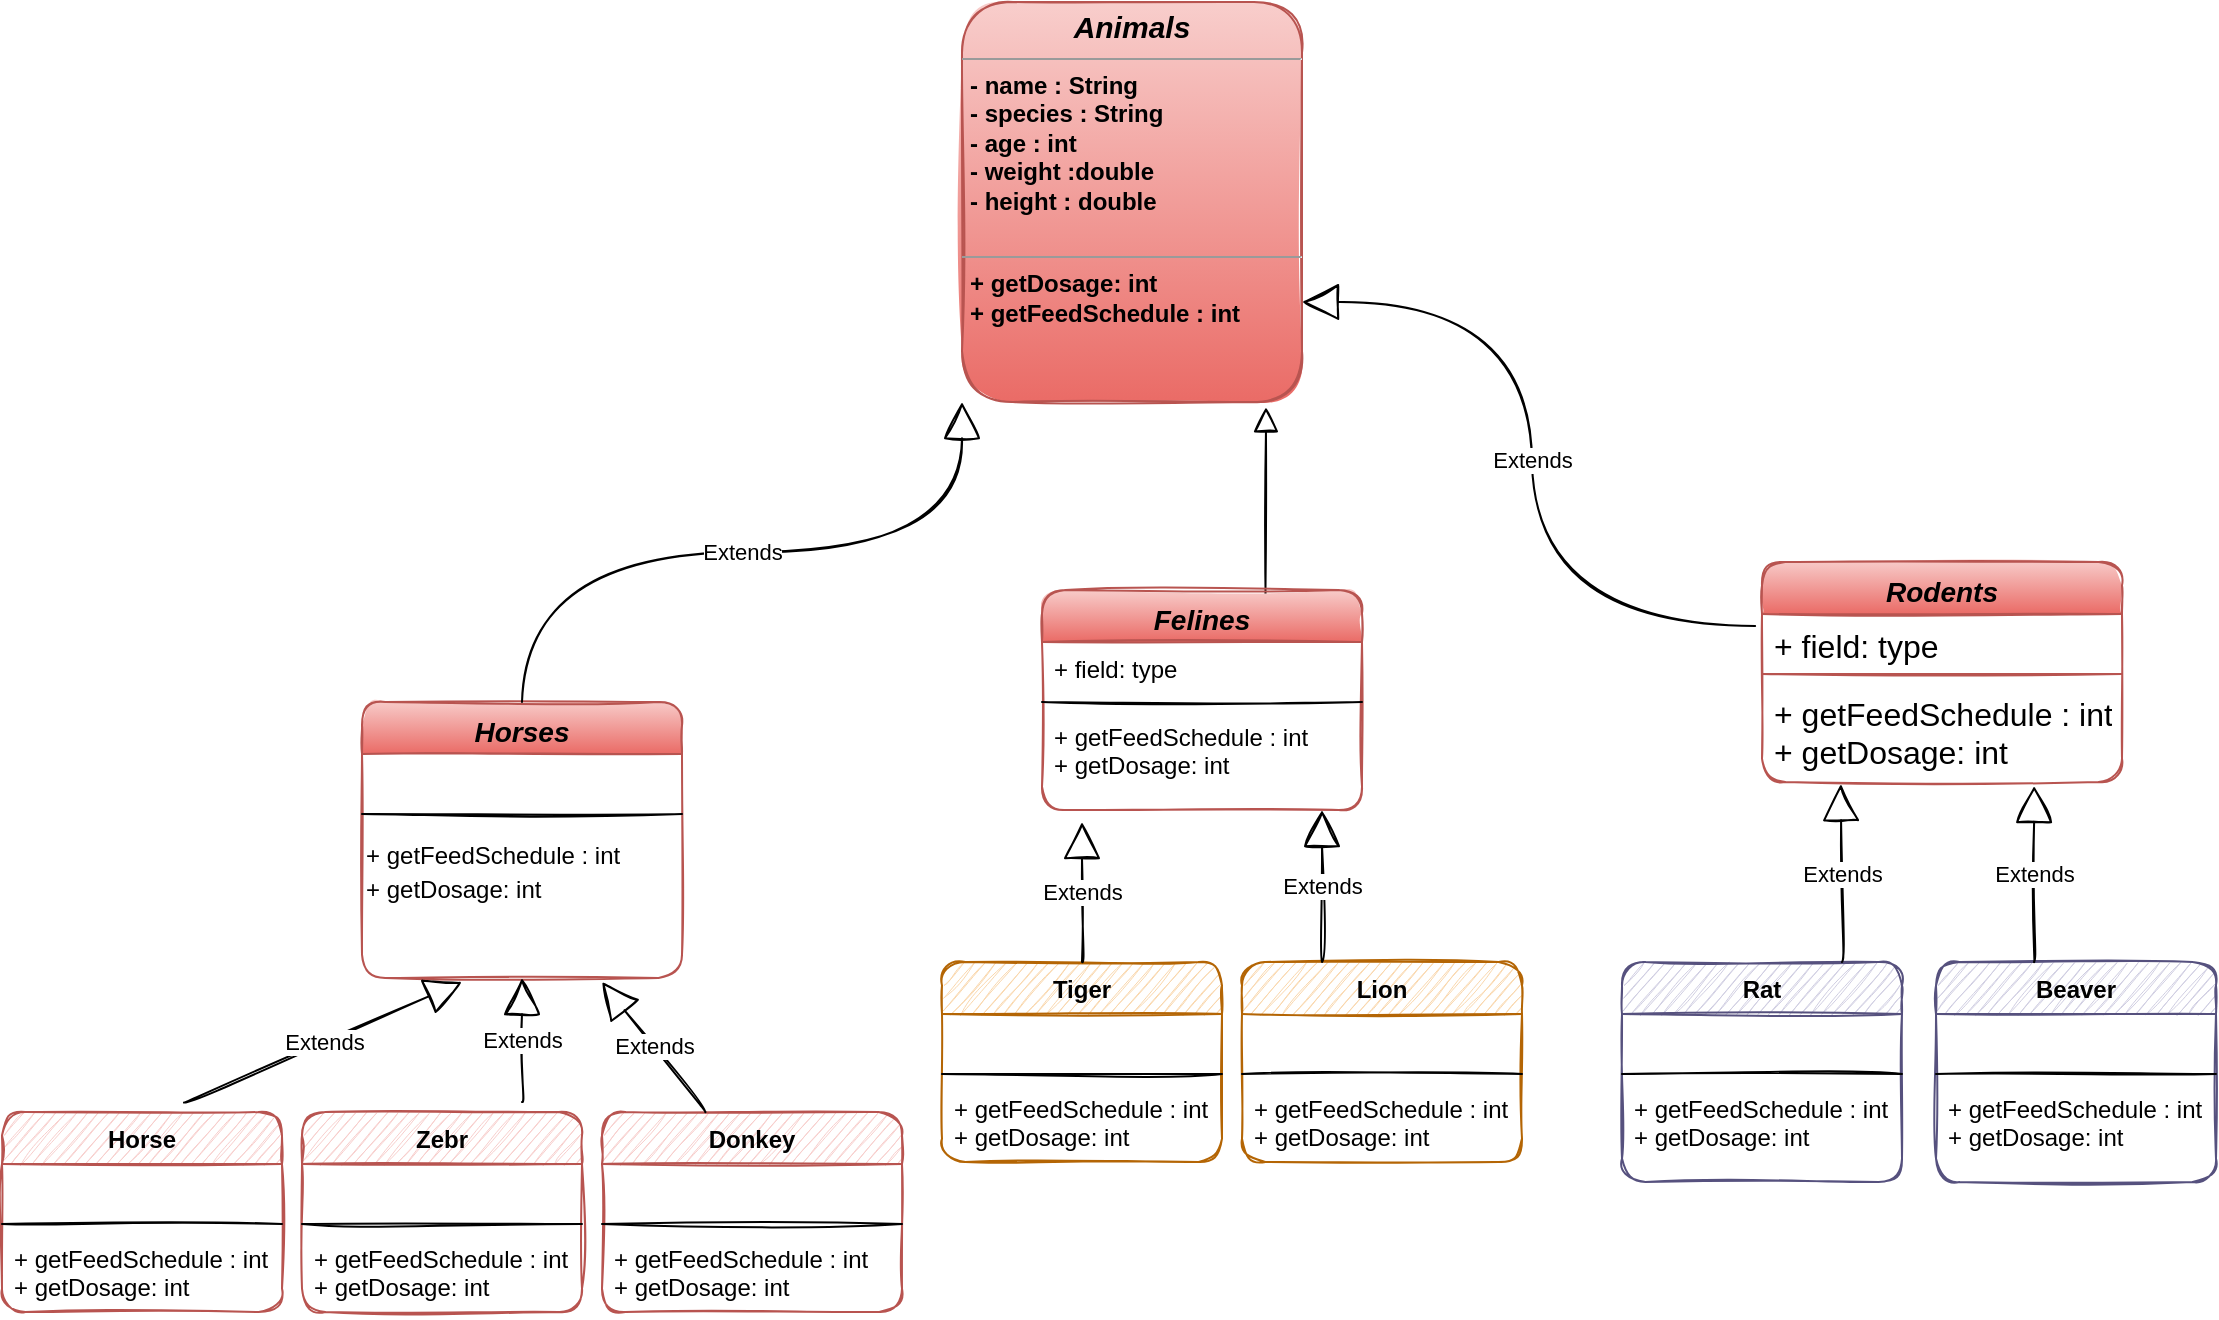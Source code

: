 <mxfile version="20.3.0" type="device"><diagram id="C5RBs43oDa-KdzZeNtuy" name="Page-1"><mxGraphModel dx="1739" dy="1594" grid="1" gridSize="10" guides="1" tooltips="1" connect="1" arrows="1" fold="1" page="1" pageScale="1" pageWidth="827" pageHeight="1169" math="0" shadow="0"><root><mxCell id="WIyWlLk6GJQsqaUBKTNV-0"/><mxCell id="WIyWlLk6GJQsqaUBKTNV-1" parent="WIyWlLk6GJQsqaUBKTNV-0"/><mxCell id="zkfFHV4jXpPFQw0GAbJ--6" value="Horses" style="swimlane;fontStyle=3;align=center;verticalAlign=top;childLayout=stackLayout;horizontal=1;startSize=26;horizontalStack=0;resizeParent=1;resizeLast=0;collapsible=1;marginBottom=0;shadow=0;strokeWidth=1;fillColor=#f8cecc;gradientColor=#ea6b66;strokeColor=#b85450;sketch=1;rounded=1;fontSize=14;" parent="WIyWlLk6GJQsqaUBKTNV-1" vertex="1"><mxGeometry x="40" y="280" width="160" height="138" as="geometry"><mxRectangle x="130" y="380" width="160" height="26" as="alternateBounds"/></mxGeometry></mxCell><mxCell id="zkfFHV4jXpPFQw0GAbJ--8" value="  " style="text;align=left;verticalAlign=top;spacingLeft=4;spacingRight=4;overflow=hidden;rotatable=0;points=[[0,0.5],[1,0.5]];portConstraint=eastwest;shadow=0;html=0;sketch=1;rounded=1;" parent="zkfFHV4jXpPFQw0GAbJ--6" vertex="1"><mxGeometry y="26" width="160" height="26" as="geometry"/></mxCell><mxCell id="zkfFHV4jXpPFQw0GAbJ--9" value="" style="line;html=1;strokeWidth=1;align=left;verticalAlign=middle;spacingTop=-1;spacingLeft=3;spacingRight=3;rotatable=0;labelPosition=right;points=[];portConstraint=eastwest;sketch=1;rounded=1;" parent="zkfFHV4jXpPFQw0GAbJ--6" vertex="1"><mxGeometry y="52" width="160" height="8" as="geometry"/></mxCell><mxCell id="jS4nfnmg7ClW_tGCY6Cd-68" value="&lt;span style=&quot;font-family: Helvetica; font-size: 12px;&quot;&gt;+ getFeedSchedule : int&lt;br&gt;&lt;/span&gt;&lt;span style=&quot;font-family: Helvetica; font-size: 12px;&quot;&gt;+ getDosage: int&lt;/span&gt;" style="text;html=1;align=left;verticalAlign=middle;resizable=0;points=[];autosize=1;strokeColor=none;fillColor=none;fontSize=14;fontFamily=Architects Daughter;" vertex="1" parent="zkfFHV4jXpPFQw0GAbJ--6"><mxGeometry y="60" width="160" height="50" as="geometry"/></mxCell><mxCell id="zkfFHV4jXpPFQw0GAbJ--16" value="" style="endArrow=block;endSize=10;endFill=0;shadow=0;strokeWidth=1;elbow=vertical;entryX=0.894;entryY=1.013;entryDx=0;entryDy=0;entryPerimeter=0;rounded=1;sketch=1;curved=1;" parent="WIyWlLk6GJQsqaUBKTNV-1" edge="1" target="YOJylSDW0OIgAqYP3nUZ-9"><mxGeometry width="160" relative="1" as="geometry"><mxPoint x="492" y="250" as="sourcePoint"/><mxPoint x="160" y="260" as="targetPoint"/></mxGeometry></mxCell><mxCell id="YOJylSDW0OIgAqYP3nUZ-9" value="&lt;p style=&quot;margin:0px;margin-top:4px;text-align:center;&quot;&gt;&lt;i&gt;&lt;b&gt;&lt;font style=&quot;font-size: 15px;&quot;&gt;Animals&lt;/font&gt;&lt;/b&gt;&lt;/i&gt;&lt;/p&gt;&lt;hr size=&quot;1&quot;&gt;&lt;p style=&quot;margin:0px;margin-left:4px;&quot;&gt;&lt;b&gt;- name : String&lt;/b&gt;&lt;/p&gt;&lt;p style=&quot;margin:0px;margin-left:4px;&quot;&gt;&lt;b&gt;- species : String&lt;br&gt;&lt;/b&gt;&lt;/p&gt;&lt;p style=&quot;margin:0px;margin-left:4px;&quot;&gt;&lt;b&gt;- age : int&lt;/b&gt;&lt;/p&gt;&lt;p style=&quot;margin:0px;margin-left:4px;&quot;&gt;&lt;b&gt;- weight :double&lt;/b&gt;&lt;/p&gt;&lt;p style=&quot;margin:0px;margin-left:4px;&quot;&gt;&lt;b&gt;- height : double&lt;/b&gt;&lt;/p&gt;&lt;p style=&quot;margin:0px;margin-left:4px;&quot;&gt;&lt;b&gt;&lt;br&gt;&lt;/b&gt;&lt;/p&gt;&lt;hr size=&quot;1&quot;&gt;&lt;p style=&quot;margin:0px;margin-left:4px;&quot;&gt;&lt;b&gt;+ getDosage: int&lt;/b&gt;&lt;/p&gt;&lt;p style=&quot;margin:0px;margin-left:4px;&quot;&gt;&lt;b&gt;+ getFeedSchedule : int&lt;/b&gt;&lt;/p&gt;" style="verticalAlign=top;align=left;overflow=fill;fontSize=12;fontFamily=Helvetica;html=1;fillColor=#f8cecc;strokeColor=#b85450;gradientColor=#ea6b66;sketch=1;rounded=1;" parent="WIyWlLk6GJQsqaUBKTNV-1" vertex="1"><mxGeometry x="340" y="-70" width="170" height="200" as="geometry"/></mxCell><mxCell id="jS4nfnmg7ClW_tGCY6Cd-1" value="Horse" style="swimlane;fontStyle=1;align=center;verticalAlign=top;childLayout=stackLayout;horizontal=1;startSize=26;horizontalStack=0;resizeParent=1;resizeParentMax=0;resizeLast=0;collapsible=1;marginBottom=0;sketch=1;rounded=1;fillColor=#f8cecc;strokeColor=#b85450;" vertex="1" parent="WIyWlLk6GJQsqaUBKTNV-1"><mxGeometry x="-140" y="485" width="140" height="100" as="geometry"/></mxCell><mxCell id="jS4nfnmg7ClW_tGCY6Cd-2" value="   " style="text;strokeColor=none;fillColor=none;align=left;verticalAlign=top;spacingLeft=4;spacingRight=4;overflow=hidden;rotatable=0;points=[[0,0.5],[1,0.5]];portConstraint=eastwest;sketch=1;rounded=1;" vertex="1" parent="jS4nfnmg7ClW_tGCY6Cd-1"><mxGeometry y="26" width="140" height="26" as="geometry"/></mxCell><mxCell id="jS4nfnmg7ClW_tGCY6Cd-3" value="" style="line;strokeWidth=1;fillColor=none;align=left;verticalAlign=middle;spacingTop=-1;spacingLeft=3;spacingRight=3;rotatable=0;labelPosition=right;points=[];portConstraint=eastwest;sketch=1;rounded=1;" vertex="1" parent="jS4nfnmg7ClW_tGCY6Cd-1"><mxGeometry y="52" width="140" height="8" as="geometry"/></mxCell><mxCell id="jS4nfnmg7ClW_tGCY6Cd-4" value="+ getFeedSchedule : int&#10;+ getDosage: int" style="text;strokeColor=none;fillColor=none;align=left;verticalAlign=top;spacingLeft=4;spacingRight=4;overflow=hidden;rotatable=0;points=[[0,0.5],[1,0.5]];portConstraint=eastwest;sketch=1;rounded=1;" vertex="1" parent="jS4nfnmg7ClW_tGCY6Cd-1"><mxGeometry y="60" width="140" height="40" as="geometry"/></mxCell><mxCell id="jS4nfnmg7ClW_tGCY6Cd-5" value="Zebr" style="swimlane;fontStyle=1;align=center;verticalAlign=top;childLayout=stackLayout;horizontal=1;startSize=26;horizontalStack=0;resizeParent=1;resizeParentMax=0;resizeLast=0;collapsible=1;marginBottom=0;sketch=1;rounded=1;fillColor=#f8cecc;strokeColor=#b85450;" vertex="1" parent="WIyWlLk6GJQsqaUBKTNV-1"><mxGeometry x="10" y="485" width="140" height="100" as="geometry"/></mxCell><mxCell id="jS4nfnmg7ClW_tGCY6Cd-6" value="    " style="text;strokeColor=none;fillColor=none;align=left;verticalAlign=top;spacingLeft=4;spacingRight=4;overflow=hidden;rotatable=0;points=[[0,0.5],[1,0.5]];portConstraint=eastwest;sketch=1;rounded=1;" vertex="1" parent="jS4nfnmg7ClW_tGCY6Cd-5"><mxGeometry y="26" width="140" height="26" as="geometry"/></mxCell><mxCell id="jS4nfnmg7ClW_tGCY6Cd-7" value="" style="line;strokeWidth=1;fillColor=none;align=left;verticalAlign=middle;spacingTop=-1;spacingLeft=3;spacingRight=3;rotatable=0;labelPosition=right;points=[];portConstraint=eastwest;sketch=1;rounded=1;" vertex="1" parent="jS4nfnmg7ClW_tGCY6Cd-5"><mxGeometry y="52" width="140" height="8" as="geometry"/></mxCell><mxCell id="jS4nfnmg7ClW_tGCY6Cd-8" value="+ getFeedSchedule : int&#10;+ getDosage: int" style="text;strokeColor=none;fillColor=none;align=left;verticalAlign=top;spacingLeft=4;spacingRight=4;overflow=hidden;rotatable=0;points=[[0,0.5],[1,0.5]];portConstraint=eastwest;sketch=1;rounded=1;" vertex="1" parent="jS4nfnmg7ClW_tGCY6Cd-5"><mxGeometry y="60" width="140" height="40" as="geometry"/></mxCell><mxCell id="jS4nfnmg7ClW_tGCY6Cd-9" value="Donkey" style="swimlane;fontStyle=1;align=center;verticalAlign=top;childLayout=stackLayout;horizontal=1;startSize=26;horizontalStack=0;resizeParent=1;resizeParentMax=0;resizeLast=0;collapsible=1;marginBottom=0;sketch=1;rounded=1;fillColor=#f8cecc;strokeColor=#b85450;" vertex="1" parent="WIyWlLk6GJQsqaUBKTNV-1"><mxGeometry x="160" y="485" width="150" height="100" as="geometry"/></mxCell><mxCell id="jS4nfnmg7ClW_tGCY6Cd-10" value="   " style="text;strokeColor=none;fillColor=none;align=left;verticalAlign=top;spacingLeft=4;spacingRight=4;overflow=hidden;rotatable=0;points=[[0,0.5],[1,0.5]];portConstraint=eastwest;sketch=1;rounded=1;" vertex="1" parent="jS4nfnmg7ClW_tGCY6Cd-9"><mxGeometry y="26" width="150" height="26" as="geometry"/></mxCell><mxCell id="jS4nfnmg7ClW_tGCY6Cd-11" value="" style="line;strokeWidth=1;fillColor=none;align=left;verticalAlign=middle;spacingTop=-1;spacingLeft=3;spacingRight=3;rotatable=0;labelPosition=right;points=[];portConstraint=eastwest;sketch=1;rounded=1;" vertex="1" parent="jS4nfnmg7ClW_tGCY6Cd-9"><mxGeometry y="52" width="150" height="8" as="geometry"/></mxCell><mxCell id="jS4nfnmg7ClW_tGCY6Cd-12" value="+ getFeedSchedule : int&#10;+ getDosage: int" style="text;strokeColor=none;fillColor=none;align=left;verticalAlign=top;spacingLeft=4;spacingRight=4;overflow=hidden;rotatable=0;points=[[0,0.5],[1,0.5]];portConstraint=eastwest;sketch=1;rounded=1;" vertex="1" parent="jS4nfnmg7ClW_tGCY6Cd-9"><mxGeometry y="60" width="150" height="40" as="geometry"/></mxCell><mxCell id="jS4nfnmg7ClW_tGCY6Cd-17" value="Felines" style="swimlane;fontStyle=3;align=center;verticalAlign=top;childLayout=stackLayout;horizontal=1;startSize=26;horizontalStack=0;resizeParent=1;resizeParentMax=0;resizeLast=0;collapsible=1;marginBottom=0;fillColor=#f8cecc;gradientColor=#ea6b66;strokeColor=#b85450;sketch=1;rounded=1;fontSize=14;" vertex="1" parent="WIyWlLk6GJQsqaUBKTNV-1"><mxGeometry x="380" y="224" width="160" height="110" as="geometry"/></mxCell><mxCell id="jS4nfnmg7ClW_tGCY6Cd-18" value="+ field: type" style="text;strokeColor=none;fillColor=none;align=left;verticalAlign=top;spacingLeft=4;spacingRight=4;overflow=hidden;rotatable=0;points=[[0,0.5],[1,0.5]];portConstraint=eastwest;sketch=1;rounded=1;" vertex="1" parent="jS4nfnmg7ClW_tGCY6Cd-17"><mxGeometry y="26" width="160" height="26" as="geometry"/></mxCell><mxCell id="jS4nfnmg7ClW_tGCY6Cd-19" value="" style="line;strokeWidth=1;fillColor=none;align=left;verticalAlign=middle;spacingTop=-1;spacingLeft=3;spacingRight=3;rotatable=0;labelPosition=right;points=[];portConstraint=eastwest;sketch=1;rounded=1;" vertex="1" parent="jS4nfnmg7ClW_tGCY6Cd-17"><mxGeometry y="52" width="160" height="8" as="geometry"/></mxCell><mxCell id="jS4nfnmg7ClW_tGCY6Cd-20" value="+ getFeedSchedule : int&#10;+ getDosage: int" style="text;strokeColor=none;fillColor=none;align=left;verticalAlign=top;spacingLeft=4;spacingRight=4;overflow=hidden;rotatable=0;points=[[0,0.5],[1,0.5]];portConstraint=eastwest;sketch=1;rounded=1;" vertex="1" parent="jS4nfnmg7ClW_tGCY6Cd-17"><mxGeometry y="60" width="160" height="50" as="geometry"/></mxCell><mxCell id="jS4nfnmg7ClW_tGCY6Cd-21" value="Tiger" style="swimlane;fontStyle=1;align=center;verticalAlign=top;childLayout=stackLayout;horizontal=1;startSize=26;horizontalStack=0;resizeParent=1;resizeParentMax=0;resizeLast=0;collapsible=1;marginBottom=0;sketch=1;rounded=1;fillColor=#fad7ac;strokeColor=#b46504;" vertex="1" parent="WIyWlLk6GJQsqaUBKTNV-1"><mxGeometry x="330" y="410" width="140" height="100" as="geometry"/></mxCell><mxCell id="jS4nfnmg7ClW_tGCY6Cd-22" value="   " style="text;strokeColor=none;fillColor=none;align=left;verticalAlign=top;spacingLeft=4;spacingRight=4;overflow=hidden;rotatable=0;points=[[0,0.5],[1,0.5]];portConstraint=eastwest;sketch=1;rounded=1;" vertex="1" parent="jS4nfnmg7ClW_tGCY6Cd-21"><mxGeometry y="26" width="140" height="26" as="geometry"/></mxCell><mxCell id="jS4nfnmg7ClW_tGCY6Cd-23" value="" style="line;strokeWidth=1;fillColor=none;align=left;verticalAlign=middle;spacingTop=-1;spacingLeft=3;spacingRight=3;rotatable=0;labelPosition=right;points=[];portConstraint=eastwest;sketch=1;rounded=1;" vertex="1" parent="jS4nfnmg7ClW_tGCY6Cd-21"><mxGeometry y="52" width="140" height="8" as="geometry"/></mxCell><mxCell id="jS4nfnmg7ClW_tGCY6Cd-24" value="+ getFeedSchedule : int&#10;+ getDosage: int" style="text;strokeColor=none;fillColor=none;align=left;verticalAlign=top;spacingLeft=4;spacingRight=4;overflow=hidden;rotatable=0;points=[[0,0.5],[1,0.5]];portConstraint=eastwest;sketch=1;rounded=1;" vertex="1" parent="jS4nfnmg7ClW_tGCY6Cd-21"><mxGeometry y="60" width="140" height="40" as="geometry"/></mxCell><mxCell id="jS4nfnmg7ClW_tGCY6Cd-25" value="Lion" style="swimlane;fontStyle=1;align=center;verticalAlign=top;childLayout=stackLayout;horizontal=1;startSize=26;horizontalStack=0;resizeParent=1;resizeParentMax=0;resizeLast=0;collapsible=1;marginBottom=0;sketch=1;rounded=1;fillColor=#fad7ac;strokeColor=#b46504;" vertex="1" parent="WIyWlLk6GJQsqaUBKTNV-1"><mxGeometry x="480" y="410" width="140" height="100" as="geometry"/></mxCell><mxCell id="jS4nfnmg7ClW_tGCY6Cd-26" value="  " style="text;strokeColor=none;fillColor=none;align=left;verticalAlign=top;spacingLeft=4;spacingRight=4;overflow=hidden;rotatable=0;points=[[0,0.5],[1,0.5]];portConstraint=eastwest;sketch=1;rounded=1;" vertex="1" parent="jS4nfnmg7ClW_tGCY6Cd-25"><mxGeometry y="26" width="140" height="26" as="geometry"/></mxCell><mxCell id="jS4nfnmg7ClW_tGCY6Cd-27" value="" style="line;strokeWidth=1;fillColor=none;align=left;verticalAlign=middle;spacingTop=-1;spacingLeft=3;spacingRight=3;rotatable=0;labelPosition=right;points=[];portConstraint=eastwest;sketch=1;rounded=1;" vertex="1" parent="jS4nfnmg7ClW_tGCY6Cd-25"><mxGeometry y="52" width="140" height="8" as="geometry"/></mxCell><mxCell id="jS4nfnmg7ClW_tGCY6Cd-28" value="+ getFeedSchedule : int&#10;+ getDosage: int" style="text;strokeColor=none;fillColor=none;align=left;verticalAlign=top;spacingLeft=4;spacingRight=4;overflow=hidden;rotatable=0;points=[[0,0.5],[1,0.5]];portConstraint=eastwest;sketch=1;rounded=1;" vertex="1" parent="jS4nfnmg7ClW_tGCY6Cd-25"><mxGeometry y="60" width="140" height="40" as="geometry"/></mxCell><mxCell id="jS4nfnmg7ClW_tGCY6Cd-33" value="Rat" style="swimlane;fontStyle=1;align=center;verticalAlign=top;childLayout=stackLayout;horizontal=1;startSize=26;horizontalStack=0;resizeParent=1;resizeParentMax=0;resizeLast=0;collapsible=1;marginBottom=0;sketch=1;rounded=1;fillColor=#d0cee2;strokeColor=#56517e;" vertex="1" parent="WIyWlLk6GJQsqaUBKTNV-1"><mxGeometry x="670" y="410" width="140" height="110" as="geometry"/></mxCell><mxCell id="jS4nfnmg7ClW_tGCY6Cd-34" value="  " style="text;strokeColor=none;fillColor=none;align=left;verticalAlign=top;spacingLeft=4;spacingRight=4;overflow=hidden;rotatable=0;points=[[0,0.5],[1,0.5]];portConstraint=eastwest;sketch=1;rounded=1;" vertex="1" parent="jS4nfnmg7ClW_tGCY6Cd-33"><mxGeometry y="26" width="140" height="26" as="geometry"/></mxCell><mxCell id="jS4nfnmg7ClW_tGCY6Cd-35" value="" style="line;strokeWidth=1;fillColor=none;align=left;verticalAlign=middle;spacingTop=-1;spacingLeft=3;spacingRight=3;rotatable=0;labelPosition=right;points=[];portConstraint=eastwest;sketch=1;rounded=1;" vertex="1" parent="jS4nfnmg7ClW_tGCY6Cd-33"><mxGeometry y="52" width="140" height="8" as="geometry"/></mxCell><mxCell id="jS4nfnmg7ClW_tGCY6Cd-36" value="+ getFeedSchedule : int&#10;+ getDosage: int" style="text;strokeColor=none;fillColor=none;align=left;verticalAlign=top;spacingLeft=4;spacingRight=4;overflow=hidden;rotatable=0;points=[[0,0.5],[1,0.5]];portConstraint=eastwest;sketch=1;rounded=1;" vertex="1" parent="jS4nfnmg7ClW_tGCY6Cd-33"><mxGeometry y="60" width="140" height="50" as="geometry"/></mxCell><mxCell id="jS4nfnmg7ClW_tGCY6Cd-38" value="Beaver" style="swimlane;fontStyle=1;align=center;verticalAlign=top;childLayout=stackLayout;horizontal=1;startSize=26;horizontalStack=0;resizeParent=1;resizeParentMax=0;resizeLast=0;collapsible=1;marginBottom=0;sketch=1;rounded=1;fillColor=#d0cee2;strokeColor=#56517e;" vertex="1" parent="WIyWlLk6GJQsqaUBKTNV-1"><mxGeometry x="827" y="410" width="140" height="110" as="geometry"/></mxCell><mxCell id="jS4nfnmg7ClW_tGCY6Cd-39" value="  " style="text;strokeColor=none;fillColor=none;align=left;verticalAlign=top;spacingLeft=4;spacingRight=4;overflow=hidden;rotatable=0;points=[[0,0.5],[1,0.5]];portConstraint=eastwest;sketch=1;rounded=1;" vertex="1" parent="jS4nfnmg7ClW_tGCY6Cd-38"><mxGeometry y="26" width="140" height="26" as="geometry"/></mxCell><mxCell id="jS4nfnmg7ClW_tGCY6Cd-40" value="" style="line;strokeWidth=1;fillColor=none;align=left;verticalAlign=middle;spacingTop=-1;spacingLeft=3;spacingRight=3;rotatable=0;labelPosition=right;points=[];portConstraint=eastwest;sketch=1;rounded=1;" vertex="1" parent="jS4nfnmg7ClW_tGCY6Cd-38"><mxGeometry y="52" width="140" height="8" as="geometry"/></mxCell><mxCell id="jS4nfnmg7ClW_tGCY6Cd-41" value="+ getFeedSchedule : int&#10;+ getDosage: int" style="text;strokeColor=none;fillColor=none;align=left;verticalAlign=top;spacingLeft=4;spacingRight=4;overflow=hidden;rotatable=0;points=[[0,0.5],[1,0.5]];portConstraint=eastwest;sketch=1;rounded=1;" vertex="1" parent="jS4nfnmg7ClW_tGCY6Cd-38"><mxGeometry y="60" width="140" height="50" as="geometry"/></mxCell><mxCell id="jS4nfnmg7ClW_tGCY6Cd-44" value="Extends" style="endArrow=block;endSize=16;endFill=0;html=1;entryX=1;entryY=0.75;entryDx=0;entryDy=0;edgeStyle=orthogonalEdgeStyle;rounded=1;exitX=-0.019;exitY=0.231;exitDx=0;exitDy=0;exitPerimeter=0;sketch=1;curved=1;" edge="1" parent="WIyWlLk6GJQsqaUBKTNV-1" source="jS4nfnmg7ClW_tGCY6Cd-61" target="YOJylSDW0OIgAqYP3nUZ-9"><mxGeometry width="160" relative="1" as="geometry"><mxPoint x="670" y="280" as="sourcePoint"/><mxPoint x="700" y="150" as="targetPoint"/></mxGeometry></mxCell><mxCell id="jS4nfnmg7ClW_tGCY6Cd-45" value="Extends" style="endArrow=block;endSize=16;endFill=0;html=1;exitX=0.5;exitY=0;exitDx=0;exitDy=0;entryX=0;entryY=1;entryDx=0;entryDy=0;edgeStyle=orthogonalEdgeStyle;rounded=1;sketch=1;curved=1;" edge="1" parent="WIyWlLk6GJQsqaUBKTNV-1" source="zkfFHV4jXpPFQw0GAbJ--6" target="YOJylSDW0OIgAqYP3nUZ-9"><mxGeometry width="160" relative="1" as="geometry"><mxPoint x="170" y="200" as="sourcePoint"/><mxPoint x="330" y="150" as="targetPoint"/></mxGeometry></mxCell><mxCell id="jS4nfnmg7ClW_tGCY6Cd-49" value="Extends" style="endArrow=block;endSize=16;endFill=0;html=1;exitX=0.65;exitY=-0.047;exitDx=0;exitDy=0;exitPerimeter=0;rounded=1;sketch=1;curved=1;" edge="1" parent="WIyWlLk6GJQsqaUBKTNV-1" source="jS4nfnmg7ClW_tGCY6Cd-1"><mxGeometry width="160" relative="1" as="geometry"><mxPoint x="110" y="452.5" as="sourcePoint"/><mxPoint x="90" y="420" as="targetPoint"/></mxGeometry></mxCell><mxCell id="jS4nfnmg7ClW_tGCY6Cd-50" value="Extends" style="endArrow=block;endSize=16;endFill=0;html=1;entryX=0.5;entryY=1;entryDx=0;entryDy=0;rounded=1;sketch=1;curved=1;" edge="1" parent="WIyWlLk6GJQsqaUBKTNV-1" target="zkfFHV4jXpPFQw0GAbJ--6"><mxGeometry width="160" relative="1" as="geometry"><mxPoint x="120" y="480" as="sourcePoint"/><mxPoint x="280" y="462.5" as="targetPoint"/></mxGeometry></mxCell><mxCell id="jS4nfnmg7ClW_tGCY6Cd-51" value="Extends" style="endArrow=block;endSize=16;endFill=0;html=1;exitX=0.344;exitY=0;exitDx=0;exitDy=0;exitPerimeter=0;rounded=1;sketch=1;curved=1;" edge="1" parent="WIyWlLk6GJQsqaUBKTNV-1" source="jS4nfnmg7ClW_tGCY6Cd-9"><mxGeometry width="160" relative="1" as="geometry"><mxPoint x="160.96" y="496" as="sourcePoint"/><mxPoint x="160" y="420" as="targetPoint"/></mxGeometry></mxCell><mxCell id="jS4nfnmg7ClW_tGCY6Cd-52" value="Extends" style="endArrow=block;endSize=16;endFill=0;html=1;rounded=1;sketch=1;curved=1;exitX=0.5;exitY=0;exitDx=0;exitDy=0;" edge="1" parent="WIyWlLk6GJQsqaUBKTNV-1" source="jS4nfnmg7ClW_tGCY6Cd-21"><mxGeometry width="160" relative="1" as="geometry"><mxPoint x="400" y="390" as="sourcePoint"/><mxPoint x="400" y="340" as="targetPoint"/></mxGeometry></mxCell><mxCell id="jS4nfnmg7ClW_tGCY6Cd-53" value="Extends" style="endArrow=block;endSize=16;endFill=0;html=1;entryX=0.5;entryY=1;entryDx=0;entryDy=0;rounded=1;sketch=1;curved=1;exitX=0.286;exitY=0;exitDx=0;exitDy=0;exitPerimeter=0;" edge="1" parent="WIyWlLk6GJQsqaUBKTNV-1" source="jS4nfnmg7ClW_tGCY6Cd-25"><mxGeometry width="160" relative="1" as="geometry"><mxPoint x="520" y="400" as="sourcePoint"/><mxPoint x="520" y="334" as="targetPoint"/></mxGeometry></mxCell><mxCell id="jS4nfnmg7ClW_tGCY6Cd-54" value="Extends" style="endArrow=block;endSize=16;endFill=0;html=1;entryX=0.219;entryY=1.02;entryDx=0;entryDy=0;rounded=1;sketch=1;curved=1;entryPerimeter=0;" edge="1" parent="WIyWlLk6GJQsqaUBKTNV-1" target="jS4nfnmg7ClW_tGCY6Cd-63"><mxGeometry width="160" relative="1" as="geometry"><mxPoint x="780" y="410" as="sourcePoint"/><mxPoint x="699.5" y="341.01" as="targetPoint"/></mxGeometry></mxCell><mxCell id="jS4nfnmg7ClW_tGCY6Cd-55" value="Extends" style="endArrow=block;endSize=16;endFill=0;html=1;entryX=0.756;entryY=1.04;entryDx=0;entryDy=0;entryPerimeter=0;rounded=1;sketch=1;curved=1;" edge="1" parent="WIyWlLk6GJQsqaUBKTNV-1" target="jS4nfnmg7ClW_tGCY6Cd-63"><mxGeometry width="160" relative="1" as="geometry"><mxPoint x="876" y="410" as="sourcePoint"/><mxPoint x="876.04" y="340" as="targetPoint"/></mxGeometry></mxCell><mxCell id="jS4nfnmg7ClW_tGCY6Cd-60" value="Rodents" style="swimlane;fontStyle=3;align=center;verticalAlign=top;childLayout=stackLayout;horizontal=1;startSize=26;horizontalStack=0;resizeParent=1;resizeParentMax=0;resizeLast=0;collapsible=1;marginBottom=0;fontSize=14;fillColor=#f8cecc;gradientColor=#ea6b66;strokeColor=#b85450;sketch=1;rounded=1;" vertex="1" parent="WIyWlLk6GJQsqaUBKTNV-1"><mxGeometry x="740" y="210" width="180" height="110" as="geometry"/></mxCell><mxCell id="jS4nfnmg7ClW_tGCY6Cd-61" value="+ field: type" style="text;strokeColor=none;fillColor=none;align=left;verticalAlign=top;spacingLeft=4;spacingRight=4;overflow=hidden;rotatable=0;points=[[0,0.5],[1,0.5]];portConstraint=eastwest;fontSize=16;sketch=1;rounded=1;" vertex="1" parent="jS4nfnmg7ClW_tGCY6Cd-60"><mxGeometry y="26" width="180" height="26" as="geometry"/></mxCell><mxCell id="jS4nfnmg7ClW_tGCY6Cd-62" value="" style="line;strokeWidth=1;fillColor=none;align=left;verticalAlign=middle;spacingTop=-1;spacingLeft=3;spacingRight=3;rotatable=0;labelPosition=right;points=[];portConstraint=eastwest;strokeColor=inherit;fontSize=16;sketch=1;rounded=1;" vertex="1" parent="jS4nfnmg7ClW_tGCY6Cd-60"><mxGeometry y="52" width="180" height="8" as="geometry"/></mxCell><mxCell id="jS4nfnmg7ClW_tGCY6Cd-63" value="+ getFeedSchedule : int&#10;+ getDosage: int" style="text;strokeColor=none;fillColor=none;align=left;verticalAlign=top;spacingLeft=4;spacingRight=4;overflow=hidden;rotatable=0;points=[[0,0.5],[1,0.5]];portConstraint=eastwest;fontSize=16;sketch=1;rounded=1;" vertex="1" parent="jS4nfnmg7ClW_tGCY6Cd-60"><mxGeometry y="60" width="180" height="50" as="geometry"/></mxCell></root></mxGraphModel></diagram></mxfile>